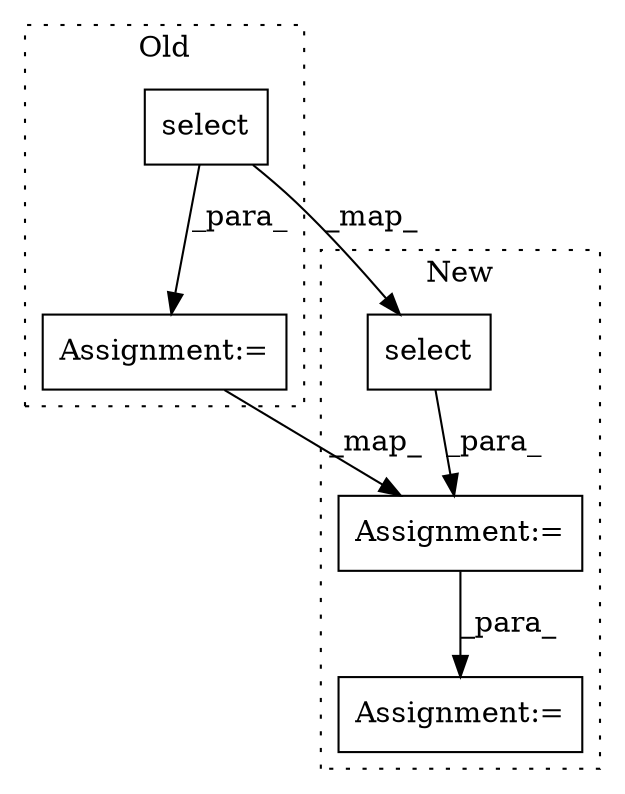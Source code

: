 digraph G {
subgraph cluster0 {
1 [label="select" a="32" s="56096,56127" l="7,1" shape="box"];
4 [label="Assignment:=" a="7" s="56006" l="1" shape="box"];
label = "Old";
style="dotted";
}
subgraph cluster1 {
2 [label="select" a="32" s="50380,50422" l="7,2" shape="box"];
3 [label="Assignment:=" a="7" s="50460" l="1" shape="box"];
5 [label="Assignment:=" a="7" s="50351" l="1" shape="box"];
label = "New";
style="dotted";
}
1 -> 2 [label="_map_"];
1 -> 4 [label="_para_"];
2 -> 5 [label="_para_"];
4 -> 5 [label="_map_"];
5 -> 3 [label="_para_"];
}